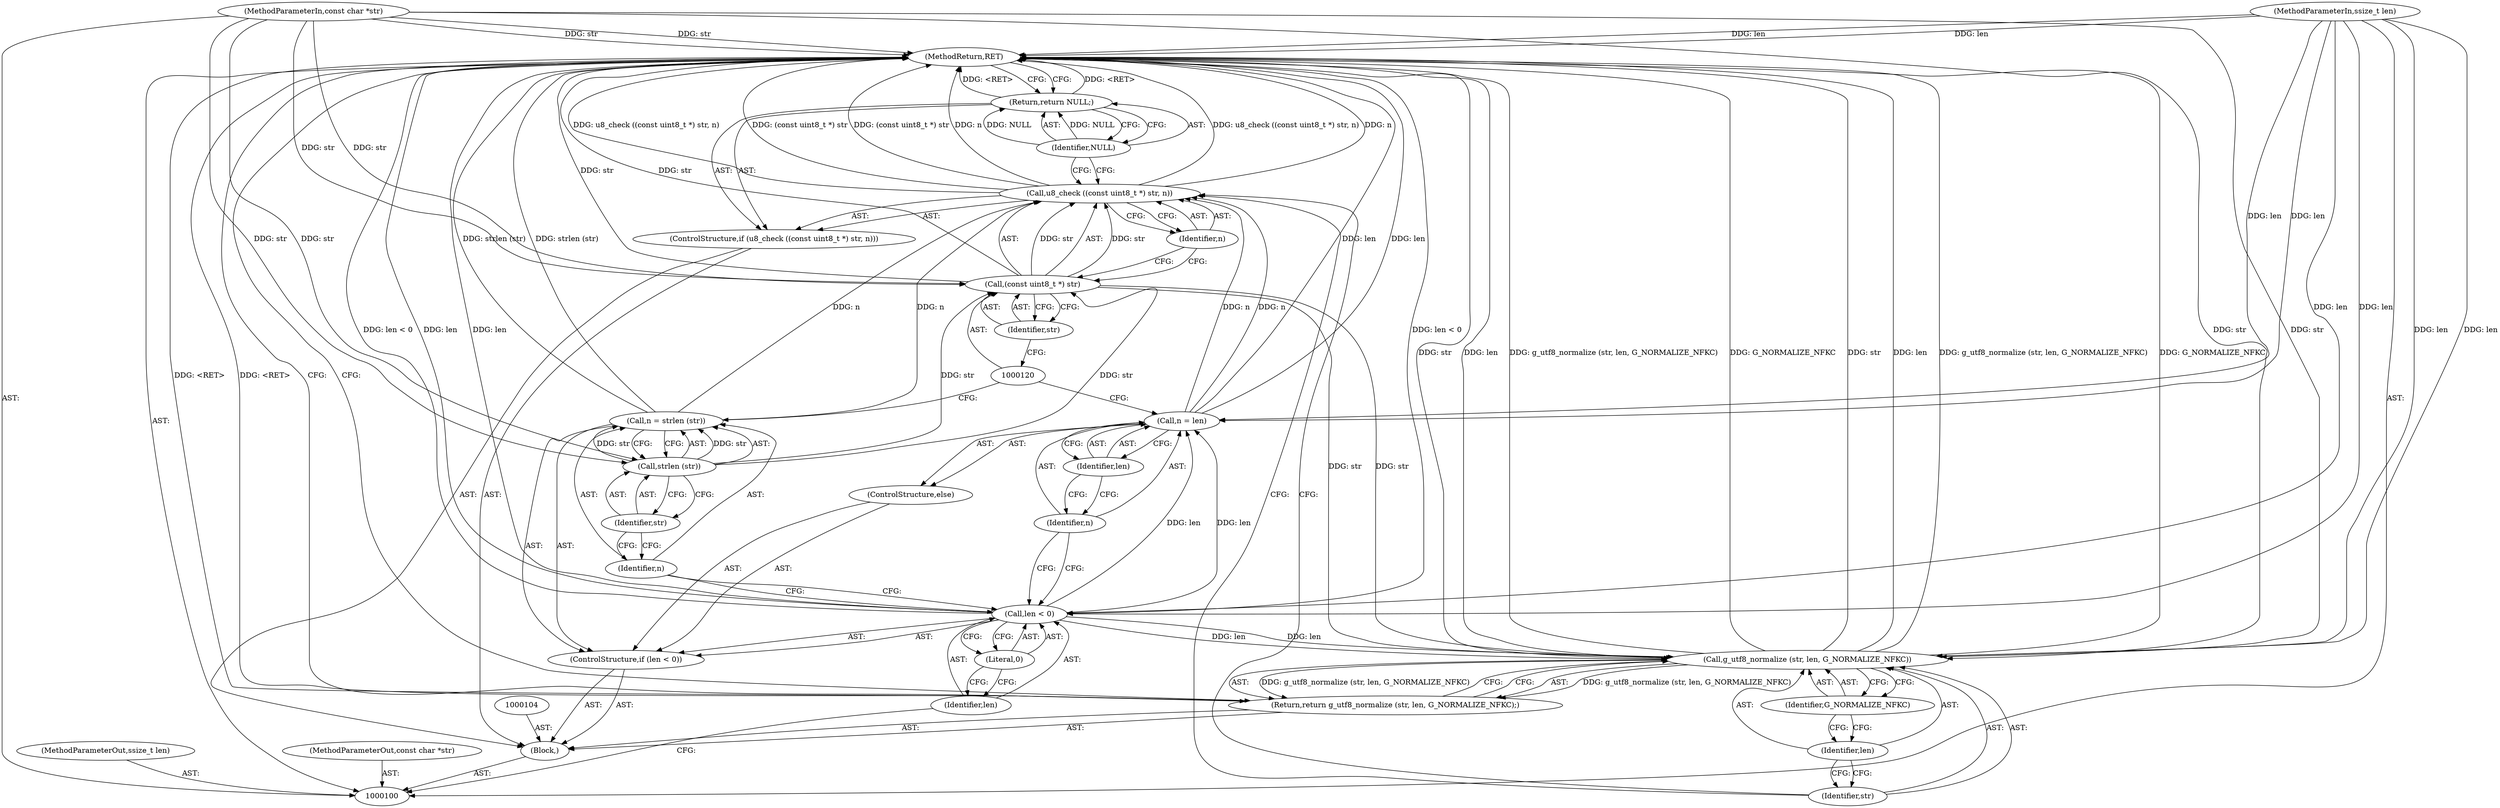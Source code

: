 digraph "0_savannah_1fbee57ef3c72db2206dd87e4162108b2f425555" {
"1000130" [label="(MethodReturn,RET)"];
"1000101" [label="(MethodParameterIn,const char *str)"];
"1000168" [label="(MethodParameterOut,const char *str)"];
"1000102" [label="(MethodParameterIn,ssize_t len)"];
"1000169" [label="(MethodParameterOut,ssize_t len)"];
"1000119" [label="(Call,(const uint8_t *) str)"];
"1000117" [label="(ControlStructure,if (u8_check ((const uint8_t *) str, n)))"];
"1000121" [label="(Identifier,str)"];
"1000122" [label="(Identifier,n)"];
"1000118" [label="(Call,u8_check ((const uint8_t *) str, n))"];
"1000124" [label="(Identifier,NULL)"];
"1000123" [label="(Return,return NULL;)"];
"1000126" [label="(Call,g_utf8_normalize (str, len, G_NORMALIZE_NFKC))"];
"1000127" [label="(Identifier,str)"];
"1000125" [label="(Return,return g_utf8_normalize (str, len, G_NORMALIZE_NFKC);)"];
"1000128" [label="(Identifier,len)"];
"1000129" [label="(Identifier,G_NORMALIZE_NFKC)"];
"1000103" [label="(Block,)"];
"1000108" [label="(Literal,0)"];
"1000105" [label="(ControlStructure,if (len < 0))"];
"1000106" [label="(Call,len < 0)"];
"1000107" [label="(Identifier,len)"];
"1000112" [label="(Identifier,str)"];
"1000109" [label="(Call,n = strlen (str))"];
"1000110" [label="(Identifier,n)"];
"1000111" [label="(Call,strlen (str))"];
"1000113" [label="(ControlStructure,else)"];
"1000114" [label="(Call,n = len)"];
"1000115" [label="(Identifier,n)"];
"1000116" [label="(Identifier,len)"];
"1000130" -> "1000100"  [label="AST: "];
"1000130" -> "1000123"  [label="CFG: "];
"1000130" -> "1000125"  [label="CFG: "];
"1000125" -> "1000130"  [label="DDG: <RET>"];
"1000126" -> "1000130"  [label="DDG: g_utf8_normalize (str, len, G_NORMALIZE_NFKC)"];
"1000126" -> "1000130"  [label="DDG: G_NORMALIZE_NFKC"];
"1000126" -> "1000130"  [label="DDG: str"];
"1000126" -> "1000130"  [label="DDG: len"];
"1000106" -> "1000130"  [label="DDG: len"];
"1000106" -> "1000130"  [label="DDG: len < 0"];
"1000119" -> "1000130"  [label="DDG: str"];
"1000118" -> "1000130"  [label="DDG: u8_check ((const uint8_t *) str, n)"];
"1000118" -> "1000130"  [label="DDG: n"];
"1000118" -> "1000130"  [label="DDG: (const uint8_t *) str"];
"1000102" -> "1000130"  [label="DDG: len"];
"1000101" -> "1000130"  [label="DDG: str"];
"1000109" -> "1000130"  [label="DDG: strlen (str)"];
"1000114" -> "1000130"  [label="DDG: len"];
"1000123" -> "1000130"  [label="DDG: <RET>"];
"1000101" -> "1000100"  [label="AST: "];
"1000101" -> "1000130"  [label="DDG: str"];
"1000101" -> "1000111"  [label="DDG: str"];
"1000101" -> "1000119"  [label="DDG: str"];
"1000101" -> "1000126"  [label="DDG: str"];
"1000168" -> "1000100"  [label="AST: "];
"1000102" -> "1000100"  [label="AST: "];
"1000102" -> "1000130"  [label="DDG: len"];
"1000102" -> "1000106"  [label="DDG: len"];
"1000102" -> "1000114"  [label="DDG: len"];
"1000102" -> "1000126"  [label="DDG: len"];
"1000169" -> "1000100"  [label="AST: "];
"1000119" -> "1000118"  [label="AST: "];
"1000119" -> "1000121"  [label="CFG: "];
"1000120" -> "1000119"  [label="AST: "];
"1000121" -> "1000119"  [label="AST: "];
"1000122" -> "1000119"  [label="CFG: "];
"1000119" -> "1000130"  [label="DDG: str"];
"1000119" -> "1000118"  [label="DDG: str"];
"1000111" -> "1000119"  [label="DDG: str"];
"1000101" -> "1000119"  [label="DDG: str"];
"1000119" -> "1000126"  [label="DDG: str"];
"1000117" -> "1000103"  [label="AST: "];
"1000118" -> "1000117"  [label="AST: "];
"1000123" -> "1000117"  [label="AST: "];
"1000121" -> "1000119"  [label="AST: "];
"1000121" -> "1000120"  [label="CFG: "];
"1000119" -> "1000121"  [label="CFG: "];
"1000122" -> "1000118"  [label="AST: "];
"1000122" -> "1000119"  [label="CFG: "];
"1000118" -> "1000122"  [label="CFG: "];
"1000118" -> "1000117"  [label="AST: "];
"1000118" -> "1000122"  [label="CFG: "];
"1000119" -> "1000118"  [label="AST: "];
"1000122" -> "1000118"  [label="AST: "];
"1000124" -> "1000118"  [label="CFG: "];
"1000127" -> "1000118"  [label="CFG: "];
"1000118" -> "1000130"  [label="DDG: u8_check ((const uint8_t *) str, n)"];
"1000118" -> "1000130"  [label="DDG: n"];
"1000118" -> "1000130"  [label="DDG: (const uint8_t *) str"];
"1000119" -> "1000118"  [label="DDG: str"];
"1000114" -> "1000118"  [label="DDG: n"];
"1000109" -> "1000118"  [label="DDG: n"];
"1000124" -> "1000123"  [label="AST: "];
"1000124" -> "1000118"  [label="CFG: "];
"1000123" -> "1000124"  [label="CFG: "];
"1000124" -> "1000123"  [label="DDG: NULL"];
"1000123" -> "1000117"  [label="AST: "];
"1000123" -> "1000124"  [label="CFG: "];
"1000124" -> "1000123"  [label="AST: "];
"1000130" -> "1000123"  [label="CFG: "];
"1000123" -> "1000130"  [label="DDG: <RET>"];
"1000124" -> "1000123"  [label="DDG: NULL"];
"1000126" -> "1000125"  [label="AST: "];
"1000126" -> "1000129"  [label="CFG: "];
"1000127" -> "1000126"  [label="AST: "];
"1000128" -> "1000126"  [label="AST: "];
"1000129" -> "1000126"  [label="AST: "];
"1000125" -> "1000126"  [label="CFG: "];
"1000126" -> "1000130"  [label="DDG: g_utf8_normalize (str, len, G_NORMALIZE_NFKC)"];
"1000126" -> "1000130"  [label="DDG: G_NORMALIZE_NFKC"];
"1000126" -> "1000130"  [label="DDG: str"];
"1000126" -> "1000130"  [label="DDG: len"];
"1000126" -> "1000125"  [label="DDG: g_utf8_normalize (str, len, G_NORMALIZE_NFKC)"];
"1000119" -> "1000126"  [label="DDG: str"];
"1000101" -> "1000126"  [label="DDG: str"];
"1000106" -> "1000126"  [label="DDG: len"];
"1000102" -> "1000126"  [label="DDG: len"];
"1000127" -> "1000126"  [label="AST: "];
"1000127" -> "1000118"  [label="CFG: "];
"1000128" -> "1000127"  [label="CFG: "];
"1000125" -> "1000103"  [label="AST: "];
"1000125" -> "1000126"  [label="CFG: "];
"1000126" -> "1000125"  [label="AST: "];
"1000130" -> "1000125"  [label="CFG: "];
"1000125" -> "1000130"  [label="DDG: <RET>"];
"1000126" -> "1000125"  [label="DDG: g_utf8_normalize (str, len, G_NORMALIZE_NFKC)"];
"1000128" -> "1000126"  [label="AST: "];
"1000128" -> "1000127"  [label="CFG: "];
"1000129" -> "1000128"  [label="CFG: "];
"1000129" -> "1000126"  [label="AST: "];
"1000129" -> "1000128"  [label="CFG: "];
"1000126" -> "1000129"  [label="CFG: "];
"1000103" -> "1000100"  [label="AST: "];
"1000104" -> "1000103"  [label="AST: "];
"1000105" -> "1000103"  [label="AST: "];
"1000117" -> "1000103"  [label="AST: "];
"1000125" -> "1000103"  [label="AST: "];
"1000108" -> "1000106"  [label="AST: "];
"1000108" -> "1000107"  [label="CFG: "];
"1000106" -> "1000108"  [label="CFG: "];
"1000105" -> "1000103"  [label="AST: "];
"1000106" -> "1000105"  [label="AST: "];
"1000109" -> "1000105"  [label="AST: "];
"1000113" -> "1000105"  [label="AST: "];
"1000106" -> "1000105"  [label="AST: "];
"1000106" -> "1000108"  [label="CFG: "];
"1000107" -> "1000106"  [label="AST: "];
"1000108" -> "1000106"  [label="AST: "];
"1000110" -> "1000106"  [label="CFG: "];
"1000115" -> "1000106"  [label="CFG: "];
"1000106" -> "1000130"  [label="DDG: len"];
"1000106" -> "1000130"  [label="DDG: len < 0"];
"1000102" -> "1000106"  [label="DDG: len"];
"1000106" -> "1000114"  [label="DDG: len"];
"1000106" -> "1000126"  [label="DDG: len"];
"1000107" -> "1000106"  [label="AST: "];
"1000107" -> "1000100"  [label="CFG: "];
"1000108" -> "1000107"  [label="CFG: "];
"1000112" -> "1000111"  [label="AST: "];
"1000112" -> "1000110"  [label="CFG: "];
"1000111" -> "1000112"  [label="CFG: "];
"1000109" -> "1000105"  [label="AST: "];
"1000109" -> "1000111"  [label="CFG: "];
"1000110" -> "1000109"  [label="AST: "];
"1000111" -> "1000109"  [label="AST: "];
"1000120" -> "1000109"  [label="CFG: "];
"1000109" -> "1000130"  [label="DDG: strlen (str)"];
"1000111" -> "1000109"  [label="DDG: str"];
"1000109" -> "1000118"  [label="DDG: n"];
"1000110" -> "1000109"  [label="AST: "];
"1000110" -> "1000106"  [label="CFG: "];
"1000112" -> "1000110"  [label="CFG: "];
"1000111" -> "1000109"  [label="AST: "];
"1000111" -> "1000112"  [label="CFG: "];
"1000112" -> "1000111"  [label="AST: "];
"1000109" -> "1000111"  [label="CFG: "];
"1000111" -> "1000109"  [label="DDG: str"];
"1000101" -> "1000111"  [label="DDG: str"];
"1000111" -> "1000119"  [label="DDG: str"];
"1000113" -> "1000105"  [label="AST: "];
"1000114" -> "1000113"  [label="AST: "];
"1000114" -> "1000113"  [label="AST: "];
"1000114" -> "1000116"  [label="CFG: "];
"1000115" -> "1000114"  [label="AST: "];
"1000116" -> "1000114"  [label="AST: "];
"1000120" -> "1000114"  [label="CFG: "];
"1000114" -> "1000130"  [label="DDG: len"];
"1000106" -> "1000114"  [label="DDG: len"];
"1000102" -> "1000114"  [label="DDG: len"];
"1000114" -> "1000118"  [label="DDG: n"];
"1000115" -> "1000114"  [label="AST: "];
"1000115" -> "1000106"  [label="CFG: "];
"1000116" -> "1000115"  [label="CFG: "];
"1000116" -> "1000114"  [label="AST: "];
"1000116" -> "1000115"  [label="CFG: "];
"1000114" -> "1000116"  [label="CFG: "];
}
